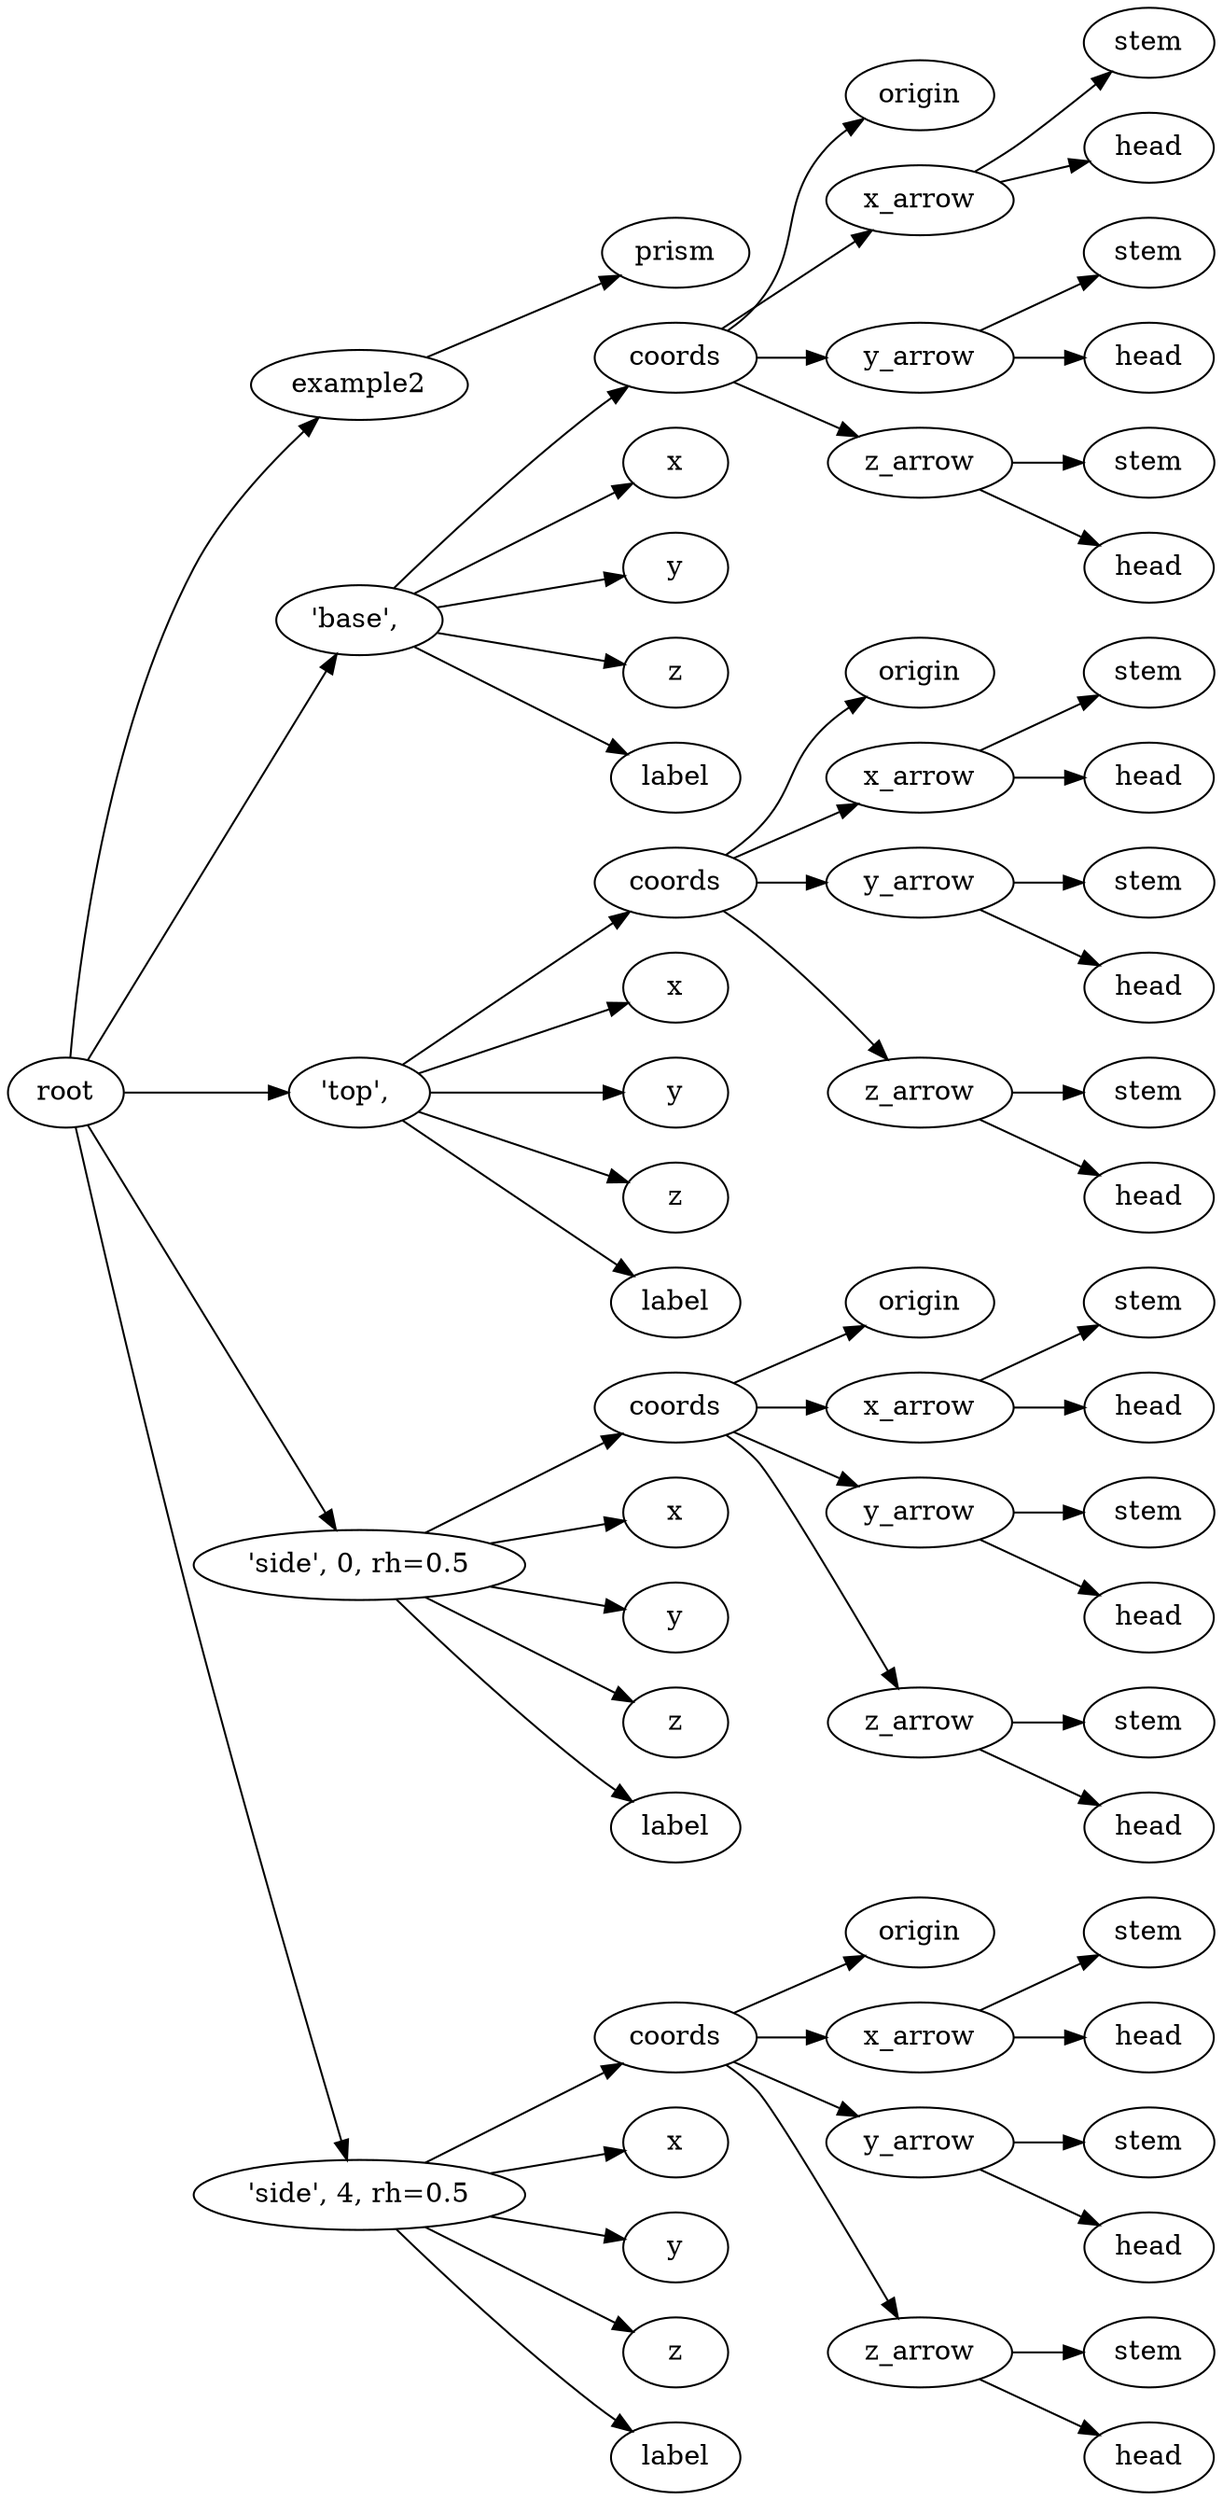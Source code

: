 digraph example2 {
	graph [rankdir=LR]
	root_84 [label=root href="javascript:s=&quot;\(\)\nNone&quot;; console.log(s); alert(s);"]
	example2_85 [label=example2 href="javascript:s=&quot;\(&#x27;example2&#x27;,\)\nRegularPrism&quot;; console.log(s); alert(s);" tooltip=RegularPrism]
	prism_86 [label=prism href="javascript:s=&quot;\(&#x27;example2&#x27;,\ &#x27;prism&#x27;\)\nLinearExtrude&quot;; console.log(s); alert(s);" tooltip=LinearExtrude]
	87 [label="'base',\ " href="javascript:s=&quot;\(&quot;&#x27;base&#x27;,\ &quot;,\)\nAnnotatedCoordinates&quot;; console.log(s); alert(s);" tooltip=AnnotatedCoordinates]
	coords_88 [label=coords href="javascript:s=&quot;\(&quot;&#x27;base&#x27;,\ &quot;,\ &#x27;coords&#x27;\)\nCoordinates&quot;; console.log(s); alert(s);" tooltip=Coordinates]
	origin_89 [label=origin href="javascript:s=&quot;\(&quot;&#x27;base&#x27;,\ &quot;,\ &#x27;coords&#x27;,\ &#x27;origin&#x27;\)\nCoordinatesCage&quot;; console.log(s); alert(s);" tooltip=CoordinatesCage]
	x_arrow_90 [label=x_arrow href="javascript:s=&quot;\(&quot;&#x27;base&#x27;,\ &quot;,\ &#x27;coords&#x27;,\ &#x27;x_arrow&#x27;\)\nArrow&quot;; console.log(s); alert(s);" tooltip=Arrow]
	stem_91 [label=stem href="javascript:s=&quot;\(&quot;&#x27;base&#x27;,\ &quot;,\ &#x27;coords&#x27;,\ &#x27;x_arrow&#x27;,\ &#x27;stem&#x27;\)\nCone&quot;; console.log(s); alert(s);" tooltip=Cone]
	head_92 [label=head href="javascript:s=&quot;\(&quot;&#x27;base&#x27;,\ &quot;,\ &#x27;coords&#x27;,\ &#x27;x_arrow&#x27;,\ &#x27;head&#x27;\)\nCone&quot;; console.log(s); alert(s);" tooltip=Cone]
	y_arrow_93 [label=y_arrow href="javascript:s=&quot;\(&quot;&#x27;base&#x27;,\ &quot;,\ &#x27;coords&#x27;,\ &#x27;y_arrow&#x27;\)\nArrow&quot;; console.log(s); alert(s);" tooltip=Arrow]
	stem_94 [label=stem href="javascript:s=&quot;\(&quot;&#x27;base&#x27;,\ &quot;,\ &#x27;coords&#x27;,\ &#x27;y_arrow&#x27;,\ &#x27;stem&#x27;\)\nCone&quot;; console.log(s); alert(s);" tooltip=Cone]
	head_95 [label=head href="javascript:s=&quot;\(&quot;&#x27;base&#x27;,\ &quot;,\ &#x27;coords&#x27;,\ &#x27;y_arrow&#x27;,\ &#x27;head&#x27;\)\nCone&quot;; console.log(s); alert(s);" tooltip=Cone]
	z_arrow_96 [label=z_arrow href="javascript:s=&quot;\(&quot;&#x27;base&#x27;,\ &quot;,\ &#x27;coords&#x27;,\ &#x27;z_arrow&#x27;\)\nArrow&quot;; console.log(s); alert(s);" tooltip=Arrow]
	stem_97 [label=stem href="javascript:s=&quot;\(&quot;&#x27;base&#x27;,\ &quot;,\ &#x27;coords&#x27;,\ &#x27;z_arrow&#x27;,\ &#x27;stem&#x27;\)\nCone&quot;; console.log(s); alert(s);" tooltip=Cone]
	head_98 [label=head href="javascript:s=&quot;\(&quot;&#x27;base&#x27;,\ &quot;,\ &#x27;coords&#x27;,\ &#x27;z_arrow&#x27;,\ &#x27;head&#x27;\)\nCone&quot;; console.log(s); alert(s);" tooltip=Cone]
	x_99 [label=x href="javascript:s=&quot;\(&quot;&#x27;base&#x27;,\ &quot;,\ &#x27;x&#x27;\)\nText&quot;; console.log(s); alert(s);" tooltip=Text]
	y_100 [label=y href="javascript:s=&quot;\(&quot;&#x27;base&#x27;,\ &quot;,\ &#x27;y&#x27;\)\nText&quot;; console.log(s); alert(s);" tooltip=Text]
	z_101 [label=z href="javascript:s=&quot;\(&quot;&#x27;base&#x27;,\ &quot;,\ &#x27;z&#x27;\)\nText&quot;; console.log(s); alert(s);" tooltip=Text]
	label_102 [label=label href="javascript:s=&quot;\(&quot;&#x27;base&#x27;,\ &quot;,\ &#x27;label&#x27;\)\nText&quot;; console.log(s); alert(s);" tooltip=Text]
	103 [label="'top',\ " href="javascript:s=&quot;\(&quot;&#x27;top&#x27;,\ &quot;,\)\nAnnotatedCoordinates&quot;; console.log(s); alert(s);" tooltip=AnnotatedCoordinates]
	coords_104 [label=coords href="javascript:s=&quot;\(&quot;&#x27;top&#x27;,\ &quot;,\ &#x27;coords&#x27;\)\nCoordinates&quot;; console.log(s); alert(s);" tooltip=Coordinates]
	origin_105 [label=origin href="javascript:s=&quot;\(&quot;&#x27;top&#x27;,\ &quot;,\ &#x27;coords&#x27;,\ &#x27;origin&#x27;\)\nCoordinatesCage&quot;; console.log(s); alert(s);" tooltip=CoordinatesCage]
	x_arrow_106 [label=x_arrow href="javascript:s=&quot;\(&quot;&#x27;top&#x27;,\ &quot;,\ &#x27;coords&#x27;,\ &#x27;x_arrow&#x27;\)\nArrow&quot;; console.log(s); alert(s);" tooltip=Arrow]
	stem_107 [label=stem href="javascript:s=&quot;\(&quot;&#x27;top&#x27;,\ &quot;,\ &#x27;coords&#x27;,\ &#x27;x_arrow&#x27;,\ &#x27;stem&#x27;\)\nCone&quot;; console.log(s); alert(s);" tooltip=Cone]
	head_108 [label=head href="javascript:s=&quot;\(&quot;&#x27;top&#x27;,\ &quot;,\ &#x27;coords&#x27;,\ &#x27;x_arrow&#x27;,\ &#x27;head&#x27;\)\nCone&quot;; console.log(s); alert(s);" tooltip=Cone]
	y_arrow_109 [label=y_arrow href="javascript:s=&quot;\(&quot;&#x27;top&#x27;,\ &quot;,\ &#x27;coords&#x27;,\ &#x27;y_arrow&#x27;\)\nArrow&quot;; console.log(s); alert(s);" tooltip=Arrow]
	stem_110 [label=stem href="javascript:s=&quot;\(&quot;&#x27;top&#x27;,\ &quot;,\ &#x27;coords&#x27;,\ &#x27;y_arrow&#x27;,\ &#x27;stem&#x27;\)\nCone&quot;; console.log(s); alert(s);" tooltip=Cone]
	head_111 [label=head href="javascript:s=&quot;\(&quot;&#x27;top&#x27;,\ &quot;,\ &#x27;coords&#x27;,\ &#x27;y_arrow&#x27;,\ &#x27;head&#x27;\)\nCone&quot;; console.log(s); alert(s);" tooltip=Cone]
	z_arrow_112 [label=z_arrow href="javascript:s=&quot;\(&quot;&#x27;top&#x27;,\ &quot;,\ &#x27;coords&#x27;,\ &#x27;z_arrow&#x27;\)\nArrow&quot;; console.log(s); alert(s);" tooltip=Arrow]
	stem_113 [label=stem href="javascript:s=&quot;\(&quot;&#x27;top&#x27;,\ &quot;,\ &#x27;coords&#x27;,\ &#x27;z_arrow&#x27;,\ &#x27;stem&#x27;\)\nCone&quot;; console.log(s); alert(s);" tooltip=Cone]
	head_114 [label=head href="javascript:s=&quot;\(&quot;&#x27;top&#x27;,\ &quot;,\ &#x27;coords&#x27;,\ &#x27;z_arrow&#x27;,\ &#x27;head&#x27;\)\nCone&quot;; console.log(s); alert(s);" tooltip=Cone]
	x_115 [label=x href="javascript:s=&quot;\(&quot;&#x27;top&#x27;,\ &quot;,\ &#x27;x&#x27;\)\nText&quot;; console.log(s); alert(s);" tooltip=Text]
	y_116 [label=y href="javascript:s=&quot;\(&quot;&#x27;top&#x27;,\ &quot;,\ &#x27;y&#x27;\)\nText&quot;; console.log(s); alert(s);" tooltip=Text]
	z_117 [label=z href="javascript:s=&quot;\(&quot;&#x27;top&#x27;,\ &quot;,\ &#x27;z&#x27;\)\nText&quot;; console.log(s); alert(s);" tooltip=Text]
	label_118 [label=label href="javascript:s=&quot;\(&quot;&#x27;top&#x27;,\ &quot;,\ &#x27;label&#x27;\)\nText&quot;; console.log(s); alert(s);" tooltip=Text]
	119 [label="'side',\ 0,\ rh=0\.5" href="javascript:s=&quot;\(&quot;&#x27;side&#x27;,\ 0,\ rh=0\.5&quot;,\)\nAnnotatedCoordinates&quot;; console.log(s); alert(s);" tooltip=AnnotatedCoordinates]
	coords_120 [label=coords href="javascript:s=&quot;\(&quot;&#x27;side&#x27;,\ 0,\ rh=0\.5&quot;,\ &#x27;coords&#x27;\)\nCoordinates&quot;; console.log(s); alert(s);" tooltip=Coordinates]
	origin_121 [label=origin href="javascript:s=&quot;\(&quot;&#x27;side&#x27;,\ 0,\ rh=0\.5&quot;,\ &#x27;coords&#x27;,\ &#x27;origin&#x27;\)\nCoordinatesCage&quot;; console.log(s); alert(s);" tooltip=CoordinatesCage]
	x_arrow_122 [label=x_arrow href="javascript:s=&quot;\(&quot;&#x27;side&#x27;,\ 0,\ rh=0\.5&quot;,\ &#x27;coords&#x27;,\ &#x27;x_arrow&#x27;\)\nArrow&quot;; console.log(s); alert(s);" tooltip=Arrow]
	stem_123 [label=stem href="javascript:s=&quot;\(&quot;&#x27;side&#x27;,\ 0,\ rh=0\.5&quot;,\ &#x27;coords&#x27;,\ &#x27;x_arrow&#x27;,\ &#x27;stem&#x27;\)\nCone&quot;; console.log(s); alert(s);" tooltip=Cone]
	head_124 [label=head href="javascript:s=&quot;\(&quot;&#x27;side&#x27;,\ 0,\ rh=0\.5&quot;,\ &#x27;coords&#x27;,\ &#x27;x_arrow&#x27;,\ &#x27;head&#x27;\)\nCone&quot;; console.log(s); alert(s);" tooltip=Cone]
	y_arrow_125 [label=y_arrow href="javascript:s=&quot;\(&quot;&#x27;side&#x27;,\ 0,\ rh=0\.5&quot;,\ &#x27;coords&#x27;,\ &#x27;y_arrow&#x27;\)\nArrow&quot;; console.log(s); alert(s);" tooltip=Arrow]
	stem_126 [label=stem href="javascript:s=&quot;\(&quot;&#x27;side&#x27;,\ 0,\ rh=0\.5&quot;,\ &#x27;coords&#x27;,\ &#x27;y_arrow&#x27;,\ &#x27;stem&#x27;\)\nCone&quot;; console.log(s); alert(s);" tooltip=Cone]
	head_127 [label=head href="javascript:s=&quot;\(&quot;&#x27;side&#x27;,\ 0,\ rh=0\.5&quot;,\ &#x27;coords&#x27;,\ &#x27;y_arrow&#x27;,\ &#x27;head&#x27;\)\nCone&quot;; console.log(s); alert(s);" tooltip=Cone]
	z_arrow_128 [label=z_arrow href="javascript:s=&quot;\(&quot;&#x27;side&#x27;,\ 0,\ rh=0\.5&quot;,\ &#x27;coords&#x27;,\ &#x27;z_arrow&#x27;\)\nArrow&quot;; console.log(s); alert(s);" tooltip=Arrow]
	stem_129 [label=stem href="javascript:s=&quot;\(&quot;&#x27;side&#x27;,\ 0,\ rh=0\.5&quot;,\ &#x27;coords&#x27;,\ &#x27;z_arrow&#x27;,\ &#x27;stem&#x27;\)\nCone&quot;; console.log(s); alert(s);" tooltip=Cone]
	head_130 [label=head href="javascript:s=&quot;\(&quot;&#x27;side&#x27;,\ 0,\ rh=0\.5&quot;,\ &#x27;coords&#x27;,\ &#x27;z_arrow&#x27;,\ &#x27;head&#x27;\)\nCone&quot;; console.log(s); alert(s);" tooltip=Cone]
	x_131 [label=x href="javascript:s=&quot;\(&quot;&#x27;side&#x27;,\ 0,\ rh=0\.5&quot;,\ &#x27;x&#x27;\)\nText&quot;; console.log(s); alert(s);" tooltip=Text]
	y_132 [label=y href="javascript:s=&quot;\(&quot;&#x27;side&#x27;,\ 0,\ rh=0\.5&quot;,\ &#x27;y&#x27;\)\nText&quot;; console.log(s); alert(s);" tooltip=Text]
	z_133 [label=z href="javascript:s=&quot;\(&quot;&#x27;side&#x27;,\ 0,\ rh=0\.5&quot;,\ &#x27;z&#x27;\)\nText&quot;; console.log(s); alert(s);" tooltip=Text]
	label_134 [label=label href="javascript:s=&quot;\(&quot;&#x27;side&#x27;,\ 0,\ rh=0\.5&quot;,\ &#x27;label&#x27;\)\nText&quot;; console.log(s); alert(s);" tooltip=Text]
	135 [label="'side',\ 4,\ rh=0\.5" href="javascript:s=&quot;\(&quot;&#x27;side&#x27;,\ 4,\ rh=0\.5&quot;,\)\nAnnotatedCoordinates&quot;; console.log(s); alert(s);" tooltip=AnnotatedCoordinates]
	coords_136 [label=coords href="javascript:s=&quot;\(&quot;&#x27;side&#x27;,\ 4,\ rh=0\.5&quot;,\ &#x27;coords&#x27;\)\nCoordinates&quot;; console.log(s); alert(s);" tooltip=Coordinates]
	origin_137 [label=origin href="javascript:s=&quot;\(&quot;&#x27;side&#x27;,\ 4,\ rh=0\.5&quot;,\ &#x27;coords&#x27;,\ &#x27;origin&#x27;\)\nCoordinatesCage&quot;; console.log(s); alert(s);" tooltip=CoordinatesCage]
	x_arrow_138 [label=x_arrow href="javascript:s=&quot;\(&quot;&#x27;side&#x27;,\ 4,\ rh=0\.5&quot;,\ &#x27;coords&#x27;,\ &#x27;x_arrow&#x27;\)\nArrow&quot;; console.log(s); alert(s);" tooltip=Arrow]
	stem_139 [label=stem href="javascript:s=&quot;\(&quot;&#x27;side&#x27;,\ 4,\ rh=0\.5&quot;,\ &#x27;coords&#x27;,\ &#x27;x_arrow&#x27;,\ &#x27;stem&#x27;\)\nCone&quot;; console.log(s); alert(s);" tooltip=Cone]
	head_140 [label=head href="javascript:s=&quot;\(&quot;&#x27;side&#x27;,\ 4,\ rh=0\.5&quot;,\ &#x27;coords&#x27;,\ &#x27;x_arrow&#x27;,\ &#x27;head&#x27;\)\nCone&quot;; console.log(s); alert(s);" tooltip=Cone]
	y_arrow_141 [label=y_arrow href="javascript:s=&quot;\(&quot;&#x27;side&#x27;,\ 4,\ rh=0\.5&quot;,\ &#x27;coords&#x27;,\ &#x27;y_arrow&#x27;\)\nArrow&quot;; console.log(s); alert(s);" tooltip=Arrow]
	stem_142 [label=stem href="javascript:s=&quot;\(&quot;&#x27;side&#x27;,\ 4,\ rh=0\.5&quot;,\ &#x27;coords&#x27;,\ &#x27;y_arrow&#x27;,\ &#x27;stem&#x27;\)\nCone&quot;; console.log(s); alert(s);" tooltip=Cone]
	head_143 [label=head href="javascript:s=&quot;\(&quot;&#x27;side&#x27;,\ 4,\ rh=0\.5&quot;,\ &#x27;coords&#x27;,\ &#x27;y_arrow&#x27;,\ &#x27;head&#x27;\)\nCone&quot;; console.log(s); alert(s);" tooltip=Cone]
	z_arrow_144 [label=z_arrow href="javascript:s=&quot;\(&quot;&#x27;side&#x27;,\ 4,\ rh=0\.5&quot;,\ &#x27;coords&#x27;,\ &#x27;z_arrow&#x27;\)\nArrow&quot;; console.log(s); alert(s);" tooltip=Arrow]
	stem_145 [label=stem href="javascript:s=&quot;\(&quot;&#x27;side&#x27;,\ 4,\ rh=0\.5&quot;,\ &#x27;coords&#x27;,\ &#x27;z_arrow&#x27;,\ &#x27;stem&#x27;\)\nCone&quot;; console.log(s); alert(s);" tooltip=Cone]
	head_146 [label=head href="javascript:s=&quot;\(&quot;&#x27;side&#x27;,\ 4,\ rh=0\.5&quot;,\ &#x27;coords&#x27;,\ &#x27;z_arrow&#x27;,\ &#x27;head&#x27;\)\nCone&quot;; console.log(s); alert(s);" tooltip=Cone]
	x_147 [label=x href="javascript:s=&quot;\(&quot;&#x27;side&#x27;,\ 4,\ rh=0\.5&quot;,\ &#x27;x&#x27;\)\nText&quot;; console.log(s); alert(s);" tooltip=Text]
	y_148 [label=y href="javascript:s=&quot;\(&quot;&#x27;side&#x27;,\ 4,\ rh=0\.5&quot;,\ &#x27;y&#x27;\)\nText&quot;; console.log(s); alert(s);" tooltip=Text]
	z_149 [label=z href="javascript:s=&quot;\(&quot;&#x27;side&#x27;,\ 4,\ rh=0\.5&quot;,\ &#x27;z&#x27;\)\nText&quot;; console.log(s); alert(s);" tooltip=Text]
	label_150 [label=label href="javascript:s=&quot;\(&quot;&#x27;side&#x27;,\ 4,\ rh=0\.5&quot;,\ &#x27;label&#x27;\)\nText&quot;; console.log(s); alert(s);" tooltip=Text]
	root_84 -> example2_85
	example2_85 -> prism_86
	root_84 -> 87
	87 -> coords_88
	coords_88 -> origin_89
	coords_88 -> x_arrow_90
	x_arrow_90 -> stem_91
	x_arrow_90 -> head_92
	coords_88 -> y_arrow_93
	y_arrow_93 -> stem_94
	y_arrow_93 -> head_95
	coords_88 -> z_arrow_96
	z_arrow_96 -> stem_97
	z_arrow_96 -> head_98
	87 -> x_99
	87 -> y_100
	87 -> z_101
	87 -> label_102
	root_84 -> 103
	103 -> coords_104
	coords_104 -> origin_105
	coords_104 -> x_arrow_106
	x_arrow_106 -> stem_107
	x_arrow_106 -> head_108
	coords_104 -> y_arrow_109
	y_arrow_109 -> stem_110
	y_arrow_109 -> head_111
	coords_104 -> z_arrow_112
	z_arrow_112 -> stem_113
	z_arrow_112 -> head_114
	103 -> x_115
	103 -> y_116
	103 -> z_117
	103 -> label_118
	root_84 -> 119
	119 -> coords_120
	coords_120 -> origin_121
	coords_120 -> x_arrow_122
	x_arrow_122 -> stem_123
	x_arrow_122 -> head_124
	coords_120 -> y_arrow_125
	y_arrow_125 -> stem_126
	y_arrow_125 -> head_127
	coords_120 -> z_arrow_128
	z_arrow_128 -> stem_129
	z_arrow_128 -> head_130
	119 -> x_131
	119 -> y_132
	119 -> z_133
	119 -> label_134
	root_84 -> 135
	135 -> coords_136
	coords_136 -> origin_137
	coords_136 -> x_arrow_138
	x_arrow_138 -> stem_139
	x_arrow_138 -> head_140
	coords_136 -> y_arrow_141
	y_arrow_141 -> stem_142
	y_arrow_141 -> head_143
	coords_136 -> z_arrow_144
	z_arrow_144 -> stem_145
	z_arrow_144 -> head_146
	135 -> x_147
	135 -> y_148
	135 -> z_149
	135 -> label_150
}
